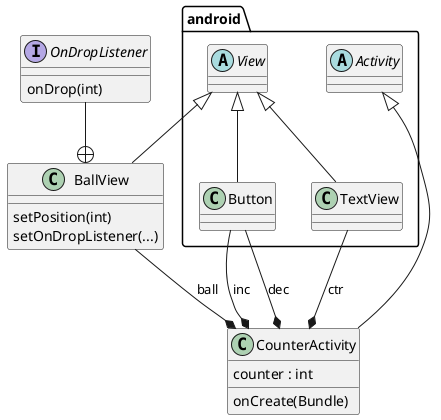 @startuml

package android{
 abstract class Activity
 abstract class View
 class Button
 class TextView
}

View <|-- Button
View <|-- TextView

class CounterActivity {
 counter : int
 onCreate(Bundle)
}

Activity <|-- CounterActivity

class BallView {
  setPosition(int)
  setOnDropListener(...)
}

View <|-- BallView

Button --* CounterActivity : inc
Button --* CounterActivity : dec
TextView --* CounterActivity : ctr
BallView --* CounterActivity : ball

interface OnDropListener {
  onDrop(int)
}
OnDropListener --+ BallView


@enduml